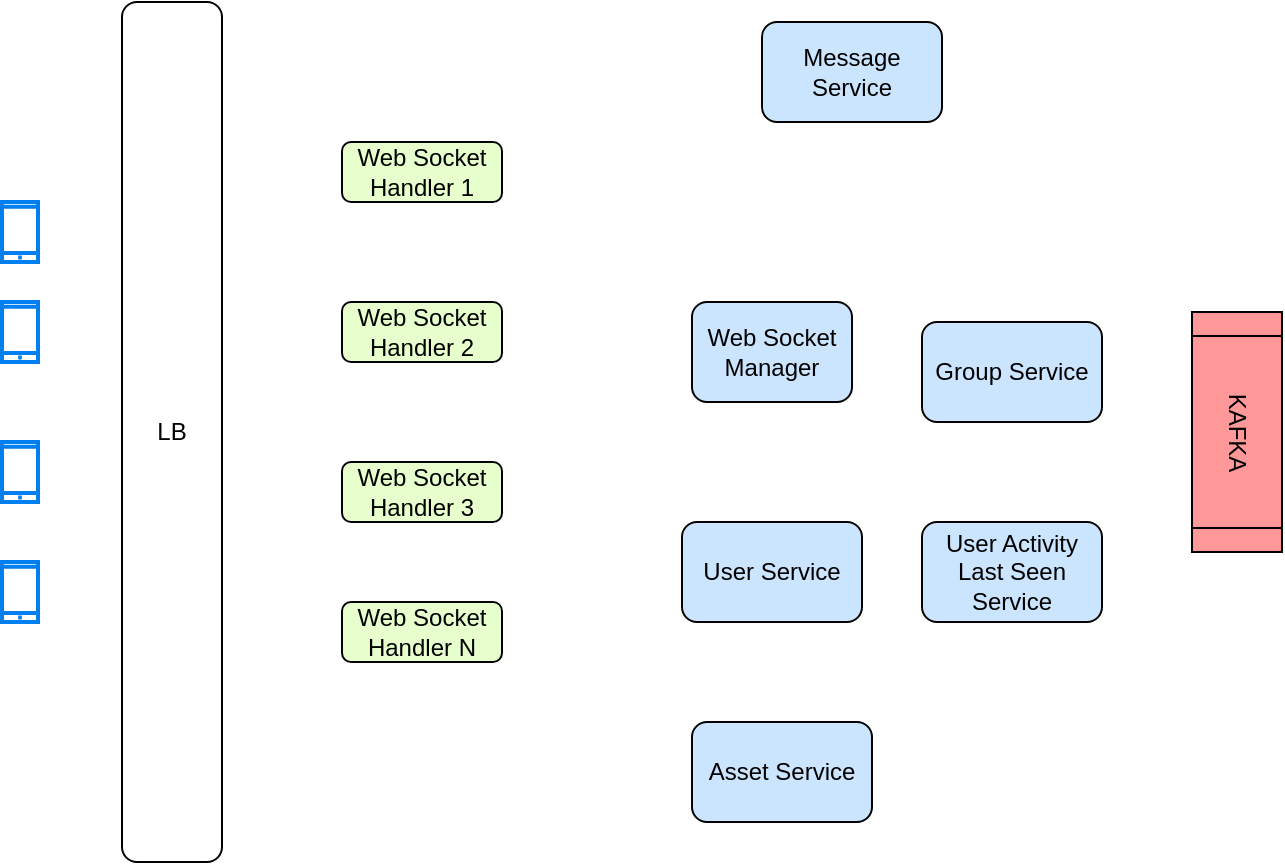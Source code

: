 <mxfile version="14.4.3" type="github">
  <diagram id="hSgCG_ghAVO17xmwhqie" name="Page-1">
    <mxGraphModel dx="1144" dy="622" grid="1" gridSize="10" guides="1" tooltips="1" connect="1" arrows="1" fold="1" page="1" pageScale="1" pageWidth="850" pageHeight="1100" math="0" shadow="0">
      <root>
        <mxCell id="0" />
        <mxCell id="1" parent="0" />
        <mxCell id="NNHK_izrKWyzVm5b71PJ-1" value="" style="html=1;verticalLabelPosition=bottom;align=center;labelBackgroundColor=#ffffff;verticalAlign=top;strokeWidth=2;strokeColor=#0080F0;shadow=0;dashed=0;shape=mxgraph.ios7.icons.smartphone;" vertex="1" parent="1">
          <mxGeometry x="40" y="200" width="18" height="30" as="geometry" />
        </mxCell>
        <mxCell id="NNHK_izrKWyzVm5b71PJ-3" value="" style="html=1;verticalLabelPosition=bottom;align=center;labelBackgroundColor=#ffffff;verticalAlign=top;strokeWidth=2;strokeColor=#0080F0;shadow=0;dashed=0;shape=mxgraph.ios7.icons.smartphone;" vertex="1" parent="1">
          <mxGeometry x="40" y="330" width="18" height="30" as="geometry" />
        </mxCell>
        <mxCell id="NNHK_izrKWyzVm5b71PJ-4" value="" style="html=1;verticalLabelPosition=bottom;align=center;labelBackgroundColor=#ffffff;verticalAlign=top;strokeWidth=2;strokeColor=#0080F0;shadow=0;dashed=0;shape=mxgraph.ios7.icons.smartphone;" vertex="1" parent="1">
          <mxGeometry x="40" y="150" width="18" height="30" as="geometry" />
        </mxCell>
        <mxCell id="NNHK_izrKWyzVm5b71PJ-5" value="" style="html=1;verticalLabelPosition=bottom;align=center;labelBackgroundColor=#ffffff;verticalAlign=top;strokeWidth=2;strokeColor=#0080F0;shadow=0;dashed=0;shape=mxgraph.ios7.icons.smartphone;" vertex="1" parent="1">
          <mxGeometry x="40" y="270" width="18" height="30" as="geometry" />
        </mxCell>
        <mxCell id="NNHK_izrKWyzVm5b71PJ-6" value="LB" style="rounded=1;whiteSpace=wrap;html=1;" vertex="1" parent="1">
          <mxGeometry x="100" y="50" width="50" height="430" as="geometry" />
        </mxCell>
        <mxCell id="NNHK_izrKWyzVm5b71PJ-13" value="Web Socket&lt;br&gt;Handler N" style="rounded=1;whiteSpace=wrap;html=1;fillColor=#E6FFCC;" vertex="1" parent="1">
          <mxGeometry x="210" y="350" width="80" height="30" as="geometry" />
        </mxCell>
        <mxCell id="NNHK_izrKWyzVm5b71PJ-14" value="Web Socket&lt;br&gt;Handler 3" style="rounded=1;whiteSpace=wrap;html=1;fillColor=#E6FFCC;" vertex="1" parent="1">
          <mxGeometry x="210" y="280" width="80" height="30" as="geometry" />
        </mxCell>
        <mxCell id="NNHK_izrKWyzVm5b71PJ-15" value="Web Socket&lt;br&gt;Handler 2" style="rounded=1;whiteSpace=wrap;html=1;fillColor=#E6FFCC;" vertex="1" parent="1">
          <mxGeometry x="210" y="200" width="80" height="30" as="geometry" />
        </mxCell>
        <mxCell id="NNHK_izrKWyzVm5b71PJ-16" value="Web Socket&lt;br&gt;Handler 1" style="rounded=1;whiteSpace=wrap;html=1;fillColor=#E6FFCC;" vertex="1" parent="1">
          <mxGeometry x="210" y="120" width="80" height="30" as="geometry" />
        </mxCell>
        <mxCell id="NNHK_izrKWyzVm5b71PJ-17" value="Web Socket&lt;br&gt;Manager" style="rounded=1;whiteSpace=wrap;html=1;fillColor=#CCE5FF;" vertex="1" parent="1">
          <mxGeometry x="385" y="200" width="80" height="50" as="geometry" />
        </mxCell>
        <mxCell id="NNHK_izrKWyzVm5b71PJ-18" value="Message Service" style="rounded=1;whiteSpace=wrap;html=1;fillColor=#CCE5FF;" vertex="1" parent="1">
          <mxGeometry x="420" y="60" width="90" height="50" as="geometry" />
        </mxCell>
        <mxCell id="NNHK_izrKWyzVm5b71PJ-19" value="User Activity&lt;br&gt;Last Seen&lt;br&gt;Service" style="rounded=1;whiteSpace=wrap;html=1;fillColor=#CCE5FF;" vertex="1" parent="1">
          <mxGeometry x="500" y="310" width="90" height="50" as="geometry" />
        </mxCell>
        <mxCell id="NNHK_izrKWyzVm5b71PJ-20" value="Group Service" style="rounded=1;whiteSpace=wrap;html=1;fillColor=#CCE5FF;" vertex="1" parent="1">
          <mxGeometry x="500" y="210" width="90" height="50" as="geometry" />
        </mxCell>
        <mxCell id="NNHK_izrKWyzVm5b71PJ-21" value="User Service" style="rounded=1;whiteSpace=wrap;html=1;fillColor=#CCE5FF;" vertex="1" parent="1">
          <mxGeometry x="380" y="310" width="90" height="50" as="geometry" />
        </mxCell>
        <mxCell id="NNHK_izrKWyzVm5b71PJ-22" value="Asset Service" style="rounded=1;whiteSpace=wrap;html=1;fillColor=#CCE5FF;" vertex="1" parent="1">
          <mxGeometry x="385" y="410" width="90" height="50" as="geometry" />
        </mxCell>
        <mxCell id="NNHK_izrKWyzVm5b71PJ-42" value="KAFKA" style="shape=process;whiteSpace=wrap;html=1;backgroundOutline=1;fillColor=#FF9999;rotation=90;" vertex="1" parent="1">
          <mxGeometry x="597.5" y="242.5" width="120" height="45" as="geometry" />
        </mxCell>
      </root>
    </mxGraphModel>
  </diagram>
</mxfile>
